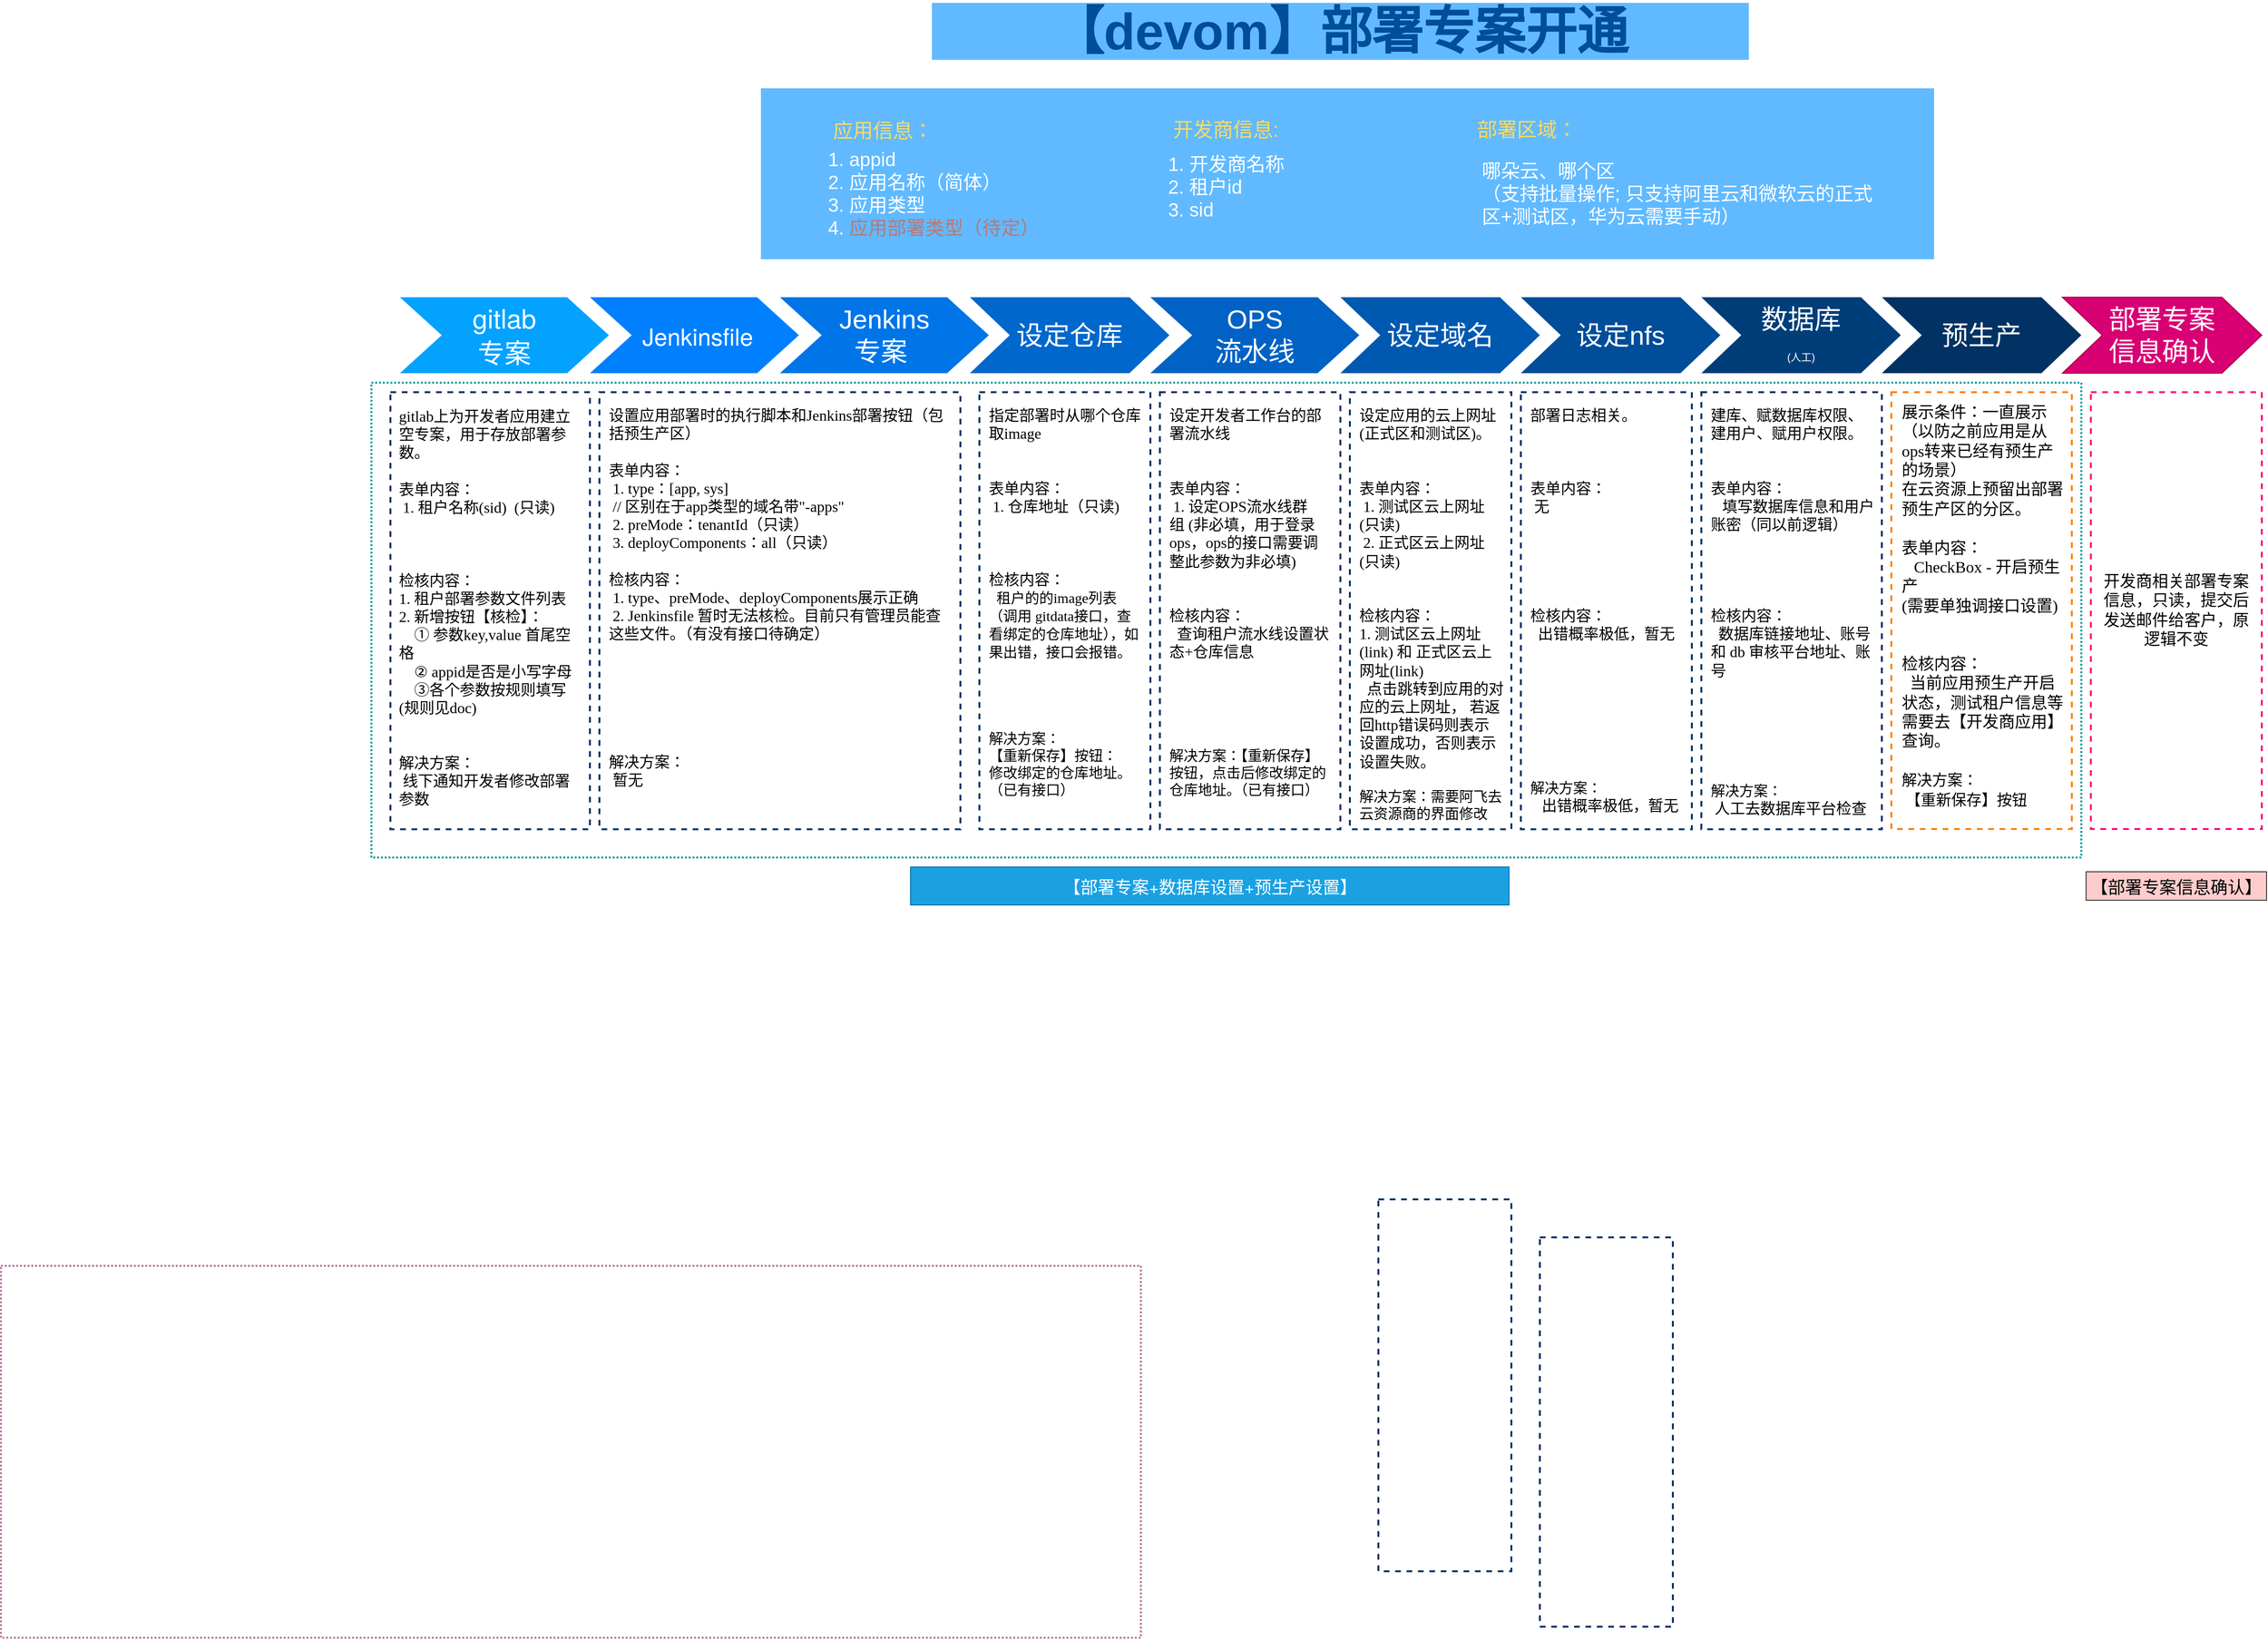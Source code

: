 <mxfile version="15.9.4" type="github">
  <diagram name="Page-1" id="d9b1e647-80fa-b4a2-5024-87a742678bcc">
    <mxGraphModel dx="3305" dy="896" grid="1" gridSize="10" guides="1" tooltips="1" connect="1" arrows="1" fold="1" page="1" pageScale="1" pageWidth="1100" pageHeight="850" background="none" math="0" shadow="0">
      <root>
        <mxCell id="0" />
        <mxCell id="1" parent="0" />
        <mxCell id="QD2z16ngsbT5WN4hHSJs-33" value="" style="rounded=0;whiteSpace=wrap;html=1;shadow=0;dashed=1;dashPattern=1 1;labelBackgroundColor=none;sketch=0;fontSize=15;fontColor=#BA7876;strokeColor=#009999;strokeWidth=2;fillColor=none;" parent="1" vertex="1">
          <mxGeometry x="180" y="430" width="1800" height="500" as="geometry" />
        </mxCell>
        <mxCell id="57fe6abec08f04cb-1" value="&lt;font face=&quot;helvetica neue, helvetica, tahoma, arial, pingfang sc, source han sans cn, source han sans, source han serif, hiragino sans gb, wenquanyi micro hei, microsoft yahei, sans-serif&quot; style=&quot;font-size: 25px&quot;&gt;&amp;nbsp;Jenkinsfile&lt;/font&gt;" style="shape=step;whiteSpace=wrap;html=1;fontSize=25;fillColor=#0080FF;fontColor=#FFFFFF;strokeColor=none;" parent="1" vertex="1">
          <mxGeometry x="410" y="340" width="220" height="80" as="geometry" />
        </mxCell>
        <mxCell id="57fe6abec08f04cb-2" value="Jenkins &lt;br&gt;专案&amp;nbsp;" style="shape=step;whiteSpace=wrap;html=1;fontSize=28;fillColor=#0075E8;fontColor=#FFFFFF;strokeColor=none;" parent="1" vertex="1">
          <mxGeometry x="610" y="340" width="220" height="80" as="geometry" />
        </mxCell>
        <mxCell id="57fe6abec08f04cb-3" value="设定仓库" style="shape=step;whiteSpace=wrap;html=1;fontSize=28;fillColor=#0067CC;fontColor=#FFFFFF;strokeColor=none;" parent="1" vertex="1">
          <mxGeometry x="810" y="340" width="210" height="80" as="geometry" />
        </mxCell>
        <mxCell id="57fe6abec08f04cb-4" value="OPS&lt;br&gt;流水线" style="shape=step;whiteSpace=wrap;html=1;fontSize=28;fillColor=#0062C4;fontColor=#FFFFFF;strokeColor=none;" parent="1" vertex="1">
          <mxGeometry x="1000" y="340" width="220" height="80" as="geometry" />
        </mxCell>
        <mxCell id="57fe6abec08f04cb-5" value="设定域名" style="shape=step;whiteSpace=wrap;html=1;fontSize=28;fillColor=#0059B0;fontColor=#FFFFFF;strokeColor=none;" parent="1" vertex="1">
          <mxGeometry x="1200" y="340" width="210" height="80" as="geometry" />
        </mxCell>
        <mxCell id="57fe6abec08f04cb-6" value="设定nfs" style="shape=step;whiteSpace=wrap;html=1;fontSize=28;fillColor=#004D99;fontColor=#FFFFFF;strokeColor=none;" parent="1" vertex="1">
          <mxGeometry x="1390" y="340" width="210" height="80" as="geometry" />
        </mxCell>
        <mxCell id="57fe6abec08f04cb-7" value="【devom】部署专案开通" style="text;html=1;strokeColor=none;fillColor=#61BAFF;align=center;verticalAlign=middle;whiteSpace=wrap;fontSize=54;fontStyle=1;fontColor=#004D99;" parent="1" vertex="1">
          <mxGeometry x="770" y="30" width="860" height="60" as="geometry" />
        </mxCell>
        <mxCell id="QD2z16ngsbT5WN4hHSJs-1" value="&lt;font face=&quot;helvetica neue, helvetica, tahoma, arial, pingfang sc, source han sans cn, source han sans, source han serif, hiragino sans gb, wenquanyi micro hei, microsoft yahei, sans-serif&quot; style=&quot;font-size: 28px&quot;&gt;gitlab&lt;br&gt;专案&lt;/font&gt;" style="shape=step;whiteSpace=wrap;html=1;fontSize=28;fillColor=#03A2FF;fontColor=#FFFFFF;strokeColor=none;" parent="1" vertex="1">
          <mxGeometry x="210" y="340" width="220" height="80" as="geometry" />
        </mxCell>
        <mxCell id="QD2z16ngsbT5WN4hHSJs-6" value="&lt;font&gt;&lt;span style=&quot;font-family: &amp;#34;helvetica neue&amp;#34; , &amp;#34;helvetica&amp;#34; , &amp;#34;tahoma&amp;#34; , &amp;#34;arial&amp;#34; , &amp;#34;pingfang sc&amp;#34; , &amp;#34;source han sans cn&amp;#34; , &amp;#34;source han sans&amp;#34; , &amp;#34;source han serif&amp;#34; , &amp;#34;hiragino sans gb&amp;#34; , &amp;#34;wenquanyi micro hei&amp;#34; , &amp;#34;microsoft yahei&amp;#34; , sans-serif ; font-size: 18px&quot;&gt;【&lt;/span&gt;&lt;span style=&quot;font-family: &amp;#34;helvetica neue&amp;#34; , &amp;#34;helvetica&amp;#34; , &amp;#34;tahoma&amp;#34; , &amp;#34;arial&amp;#34; , &amp;#34;pingfang sc&amp;#34; , &amp;#34;source han sans cn&amp;#34; , &amp;#34;source han sans&amp;#34; , &amp;#34;source han serif&amp;#34; , &amp;#34;hiragino sans gb&amp;#34; , &amp;#34;wenquanyi micro hei&amp;#34; , &amp;#34;microsoft yahei&amp;#34; , sans-serif ; font-size: 18px&quot;&gt;部署专案+数据库设置+预生产设置&lt;/span&gt;&lt;span style=&quot;font-family: &amp;#34;helvetica neue&amp;#34; , &amp;#34;helvetica&amp;#34; , &amp;#34;tahoma&amp;#34; , &amp;#34;arial&amp;#34; , &amp;#34;pingfang sc&amp;#34; , &amp;#34;source han sans cn&amp;#34; , &amp;#34;source han sans&amp;#34; , &amp;#34;source han serif&amp;#34; , &amp;#34;hiragino sans gb&amp;#34; , &amp;#34;wenquanyi micro hei&amp;#34; , &amp;#34;microsoft yahei&amp;#34; , sans-serif ; font-size: 18px&quot;&gt;】&lt;/span&gt;&lt;/font&gt;" style="text;html=1;strokeColor=#006EAF;fillColor=#1ba1e2;align=center;verticalAlign=middle;whiteSpace=wrap;rounded=0;fontColor=#ffffff;" parent="1" vertex="1">
          <mxGeometry x="747.5" y="940" width="630" height="40" as="geometry" />
        </mxCell>
        <mxCell id="QD2z16ngsbT5WN4hHSJs-15" value="预生产" style="shape=step;whiteSpace=wrap;html=1;fontSize=28;fillColor=#003263;fontColor=#FFFFFF;strokeColor=none;" parent="1" vertex="1">
          <mxGeometry x="1770" y="340" width="210" height="80" as="geometry" />
        </mxCell>
        <mxCell id="QD2z16ngsbT5WN4hHSJs-16" value="&lt;font style=&quot;font-size: 17px&quot;&gt;展示条件：一直展示（以防之前应用是从ops转来已经有预生产的场景）&lt;br&gt;在云资源上预留出部署预生产区的分区。&lt;br&gt;&lt;br&gt;表单内容：&lt;br&gt;&amp;nbsp; &amp;nbsp;CheckBox - 开启预生产&lt;br&gt;(需要单独调接口设置)&lt;br&gt;&lt;br&gt;&lt;br&gt;检核内容：&lt;br&gt;&amp;nbsp; 当前应用预生产开启状态，测试租户信息等需要去【开发商应用】查询。&lt;/font&gt;&lt;div style=&quot;font-size: 17px&quot;&gt;&lt;font style=&quot;font-size: 17px&quot;&gt;&lt;br&gt;&lt;/font&gt;&lt;/div&gt;&lt;div style=&quot;font-size: 17px&quot;&gt;&lt;span style=&quot;font-size: 16px&quot;&gt;解决方案：&amp;nbsp;&amp;nbsp;&lt;/span&gt;&lt;br&gt;&lt;/div&gt;&lt;font style=&quot;font-size: 16px&quot;&gt;&amp;nbsp;【重新保存】按钮&lt;/font&gt;&lt;div style=&quot;font-size: 17px&quot;&gt;&lt;br&gt;&lt;/div&gt;" style="text;spacingTop=10;fillColor=#ffffff;whiteSpace=wrap;html=1;align=left;fontSize=16;fontFamily=Times New Roman;fillColor=none;strokeColor=#FF8000;dashed=1;strokeWidth=2;spacing=11;labelPosition=center;verticalLabelPosition=middle;verticalAlign=middle;" parent="1" vertex="1">
          <mxGeometry x="1780" y="440" width="190" height="459.99" as="geometry" />
        </mxCell>
        <mxCell id="QD2z16ngsbT5WN4hHSJs-17" value="数据库&lt;br&gt;&lt;font style=&quot;font-size: 11px&quot;&gt;(人工)&lt;/font&gt;" style="shape=step;whiteSpace=wrap;html=1;fontSize=28;fillColor=#003E7A;fontColor=#FFFFFF;strokeColor=none;" parent="1" vertex="1">
          <mxGeometry x="1580" y="340" width="210" height="80" as="geometry" />
        </mxCell>
        <mxCell id="QD2z16ngsbT5WN4hHSJs-19" value="部署专案&lt;br&gt;信息确认" style="shape=step;whiteSpace=wrap;html=1;fontSize=28;fillColor=#d80073;strokeColor=#A50040;fontColor=#ffffff;" parent="1" vertex="1">
          <mxGeometry x="1960" y="340" width="210" height="80" as="geometry" />
        </mxCell>
        <mxCell id="QD2z16ngsbT5WN4hHSJs-20" value="开发商相关部署专案信息，只读，提交后发送邮件给客户，原逻辑不变" style="text;spacingTop=0;fillColor=#cdeb8b;whiteSpace=wrap;html=1;align=center;fontSize=17;fontFamily=Times New Roman;fillColor=none;strokeColor=#FF0080;dashed=1;strokeWidth=2;spacing=10;labelPosition=center;verticalLabelPosition=middle;verticalAlign=middle;" parent="1" vertex="1">
          <mxGeometry x="1990" y="440" width="180" height="459.99" as="geometry" />
        </mxCell>
        <mxCell id="QD2z16ngsbT5WN4hHSJs-21" value="&lt;font&gt;&lt;span style=&quot;font-family: &amp;#34;helvetica neue&amp;#34; , &amp;#34;helvetica&amp;#34; , &amp;#34;tahoma&amp;#34; , &amp;#34;arial&amp;#34; , &amp;#34;pingfang sc&amp;#34; , &amp;#34;source han sans cn&amp;#34; , &amp;#34;source han sans&amp;#34; , &amp;#34;source han serif&amp;#34; , &amp;#34;hiragino sans gb&amp;#34; , &amp;#34;wenquanyi micro hei&amp;#34; , &amp;#34;microsoft yahei&amp;#34; , sans-serif ; font-size: 18px&quot;&gt;【&lt;/span&gt;&lt;span style=&quot;font-family: &amp;#34;helvetica neue&amp;#34; , &amp;#34;helvetica&amp;#34; , &amp;#34;tahoma&amp;#34; , &amp;#34;arial&amp;#34; , &amp;#34;pingfang sc&amp;#34; , &amp;#34;source han sans cn&amp;#34; , &amp;#34;source han sans&amp;#34; , &amp;#34;source han serif&amp;#34; , &amp;#34;hiragino sans gb&amp;#34; , &amp;#34;wenquanyi micro hei&amp;#34; , &amp;#34;microsoft yahei&amp;#34; , sans-serif ; font-size: 18px&quot;&gt;部署专案信息确认&lt;/span&gt;&lt;span style=&quot;font-family: &amp;#34;helvetica neue&amp;#34; , &amp;#34;helvetica&amp;#34; , &amp;#34;tahoma&amp;#34; , &amp;#34;arial&amp;#34; , &amp;#34;pingfang sc&amp;#34; , &amp;#34;source han sans cn&amp;#34; , &amp;#34;source han sans&amp;#34; , &amp;#34;source han serif&amp;#34; , &amp;#34;hiragino sans gb&amp;#34; , &amp;#34;wenquanyi micro hei&amp;#34; , &amp;#34;microsoft yahei&amp;#34; , sans-serif ; font-size: 18px&quot;&gt;】&lt;/span&gt;&lt;/font&gt;" style="text;html=1;strokeColor=#36393d;fillColor=#ffcccc;align=center;verticalAlign=middle;whiteSpace=wrap;rounded=0;" parent="1" vertex="1">
          <mxGeometry x="1985" y="945" width="190" height="30" as="geometry" />
        </mxCell>
        <mxCell id="QD2z16ngsbT5WN4hHSJs-34" value="" style="whiteSpace=wrap;html=1;dashed=1;labelBackgroundColor=none;fontSize=16;fontColor=rgb(0, 0, 0);strokeColor=#003263;strokeWidth=2;fillColor=none;align=left;verticalAlign=top;spacing=10;spacingTop=0;" parent="1" vertex="1">
          <mxGeometry x="1410" y="1330" width="140" height="410" as="geometry" />
        </mxCell>
        <mxCell id="57fe6abec08f04cb-8" value="设置应用部署时的执行脚本和Jenkins部署按钮（包括预生产区）&lt;br style=&quot;font-size: 16px;&quot;&gt;&lt;br style=&quot;font-size: 16px;&quot;&gt;表单内容：&lt;br style=&quot;font-size: 16px;&quot;&gt;&amp;nbsp;1.&amp;nbsp;type：[app,&amp;nbsp;sys]&lt;br style=&quot;font-size: 16px;&quot;&gt;&amp;nbsp;// 区别在于app类型的域名带&quot;-apps&quot;&amp;nbsp;&lt;br style=&quot;font-size: 16px;&quot;&gt;&amp;nbsp;2.&amp;nbsp;preMode：tenantId（只读）&lt;br style=&quot;font-size: 16px;&quot;&gt;&amp;nbsp;3.&amp;nbsp;deployComponents：all（只读）&lt;br style=&quot;font-size: 16px;&quot;&gt;&lt;br style=&quot;font-size: 16px;&quot;&gt;检核内容：&lt;br style=&quot;font-size: 16px;&quot;&gt;&amp;nbsp;1. type、preMode、deployComponents展示正确&lt;br style=&quot;font-size: 16px;&quot;&gt;&amp;nbsp;2. Jenkinsfile 暂时无法核检。目前只有管理员能查这些文件。（有没有接口待确定）&lt;br style=&quot;font-size: 16px;&quot;&gt;&lt;br style=&quot;font-size: 16px;&quot;&gt;&lt;br style=&quot;font-size: 16px;&quot;&gt;&lt;div style=&quot;font-size: 16px;&quot;&gt;&lt;br style=&quot;font-size: 16px;&quot;&gt;&lt;/div&gt;&lt;div style=&quot;font-size: 16px;&quot;&gt;&lt;br style=&quot;font-size: 16px;&quot;&gt;&lt;/div&gt;&lt;div style=&quot;font-size: 16px;&quot;&gt;&lt;br style=&quot;font-size: 16px;&quot;&gt;&lt;/div&gt;&lt;div style=&quot;font-size: 16px;&quot;&gt;&lt;br style=&quot;font-size: 16px;&quot;&gt;&lt;/div&gt;&lt;div style=&quot;font-size: 16px;&quot;&gt;&lt;span style=&quot;font-size: 16px;&quot;&gt;解决方案：&lt;/span&gt;&lt;br style=&quot;font-size: 16px;&quot;&gt;&lt;/div&gt;&lt;div style=&quot;font-size: 16px;&quot;&gt;&amp;nbsp;暂无&lt;/div&gt;" style="text;spacingTop=0;whiteSpace=wrap;html=1;align=left;fontSize=16;fontFamily=Times New Roman;fillColor=none;strokeWidth=2;strokeColor=#003263;perimeterSpacing=0;dashed=1;spacing=10;" parent="1" vertex="1">
          <mxGeometry x="420" y="440.01" width="380" height="460.21" as="geometry" />
        </mxCell>
        <mxCell id="57fe6abec08f04cb-10" value="指定部署时从哪个仓库取image&lt;br style=&quot;font-size: 15px&quot;&gt;&lt;br style=&quot;font-size: 15px&quot;&gt;&lt;br style=&quot;font-size: 15px&quot;&gt;表单内容：&lt;br style=&quot;font-size: 15px&quot;&gt;&amp;nbsp;1. 仓库地址（只读)&lt;br style=&quot;font-size: 15px&quot;&gt;&lt;br style=&quot;font-size: 15px&quot;&gt;&lt;br style=&quot;font-size: 15px&quot;&gt;&lt;br style=&quot;font-size: 15px&quot;&gt;检核内容：&lt;br style=&quot;font-size: 15px&quot;&gt;&amp;nbsp; &lt;span style=&quot;font-size: 15px&quot;&gt;租户的的image列表（调用 gitdata接口，查看绑定的仓库地址），如果出错，接口会报错。&lt;br&gt;&lt;/span&gt;&lt;div style=&quot;font-size: 15px&quot;&gt;&lt;br style=&quot;font-size: 15px&quot;&gt;&lt;/div&gt;&lt;div style=&quot;font-size: 15px&quot;&gt;&lt;br style=&quot;font-size: 15px&quot;&gt;&lt;/div&gt;&lt;div style=&quot;font-size: 15px&quot;&gt;&lt;br&gt;&lt;/div&gt;&lt;div style=&quot;font-size: 15px&quot;&gt;&lt;br&gt;&lt;/div&gt;&lt;div style=&quot;font-size: 15px&quot;&gt;解决方案：&lt;/div&gt;&lt;div style=&quot;font-size: 15px&quot;&gt;【重新保存】按钮：&lt;/div&gt;&lt;div style=&quot;font-size: 15px&quot;&gt;修改绑定的仓库地址。（已有接口）&lt;/div&gt;&lt;br style=&quot;font-size: 15px&quot;&gt;&lt;br style=&quot;font-size: 15px&quot;&gt;&lt;div style=&quot;font-size: 15px&quot;&gt;&lt;br style=&quot;font-size: 15px&quot;&gt;&lt;/div&gt;&lt;div style=&quot;font-size: 15px&quot;&gt;&lt;br style=&quot;font-size: 15px&quot;&gt;&lt;/div&gt;&lt;div style=&quot;font-size: 15px&quot;&gt;&lt;br style=&quot;font-size: 15px&quot;&gt;&lt;/div&gt;&lt;div style=&quot;font-size: 15px&quot;&gt;&lt;br style=&quot;font-size: 15px&quot;&gt;&lt;/div&gt;&lt;div style=&quot;font-size: 15px&quot;&gt;&lt;br style=&quot;font-size: 15px&quot;&gt;&lt;/div&gt;&lt;div style=&quot;font-size: 15px&quot;&gt;&lt;br style=&quot;font-size: 15px&quot;&gt;&lt;/div&gt;&lt;div style=&quot;font-size: 15px&quot;&gt;&lt;br style=&quot;font-size: 15px&quot;&gt;&lt;/div&gt;" style="text;spacingTop=0;fillColor=#ffffff;whiteSpace=wrap;html=1;align=left;fontSize=16;fontFamily=Times New Roman;fillColor=none;strokeColor=#003263;dashed=1;strokeWidth=2;spacing=10;" parent="1" vertex="1">
          <mxGeometry x="820" y="440" width="180" height="460.21" as="geometry" />
        </mxCell>
        <mxCell id="57fe6abec08f04cb-11" value="设定开发者工作台的部署流水线&lt;br style=&quot;font-size: 15px&quot;&gt;&lt;br style=&quot;font-size: 15px&quot;&gt;&lt;br style=&quot;font-size: 15px&quot;&gt;表单内容：&lt;br style=&quot;font-size: 15px&quot;&gt;&amp;nbsp;1. 设定OPS流水线群组&amp;nbsp;(非必填，用于登录ops，ops的接口需要调整此参数为非必填)&lt;br style=&quot;font-size: 15px&quot;&gt;&lt;br style=&quot;font-size: 15px&quot;&gt;&lt;br style=&quot;font-size: 15px&quot;&gt;检核内容：&lt;br style=&quot;font-size: 15px&quot;&gt;&amp;nbsp; 查询租户流水线设置状态+仓库信息&lt;div style=&quot;font-size: 15px&quot;&gt;&lt;br&gt;&lt;/div&gt;&lt;div style=&quot;font-size: 15px&quot;&gt;&lt;br style=&quot;font-size: 15px&quot;&gt;&lt;/div&gt;&lt;div style=&quot;font-size: 15px&quot;&gt;&lt;br&gt;&lt;/div&gt;&lt;div style=&quot;font-size: 15px&quot;&gt;&lt;br&gt;&lt;/div&gt;&lt;div style=&quot;font-size: 15px&quot;&gt;&lt;br&gt;&lt;/div&gt;&lt;div style=&quot;font-size: 15px&quot;&gt;&lt;span&gt;解决方案：【重新保存】按钮，点击后修改绑定的仓库地址。（已有接口）&lt;/span&gt;&lt;br&gt;&lt;/div&gt;&lt;div style=&quot;font-size: 15px&quot;&gt;&lt;br style=&quot;font-size: 15px&quot;&gt;&lt;/div&gt;" style="text;spacingTop=0;fillColor=#ffffff;whiteSpace=wrap;html=1;align=left;fontSize=16;fontFamily=Times New Roman;fillColor=none;strokeColor=#003263;dashed=1;strokeWidth=2;spacing=10;" parent="1" vertex="1">
          <mxGeometry x="1010" y="440" width="190" height="460.21" as="geometry" />
        </mxCell>
        <mxCell id="QD2z16ngsbT5WN4hHSJs-29" value="" style="rounded=0;whiteSpace=wrap;html=1;shadow=0;dashed=1;dashPattern=1 1;labelBackgroundColor=none;sketch=0;fontSize=15;fontColor=#BA7876;strokeColor=#B5739D;fillColor=none;strokeWidth=2;" parent="1" vertex="1">
          <mxGeometry x="-210" y="1360.002" width="1200" height="391.667" as="geometry" />
        </mxCell>
        <mxCell id="57fe6abec08f04cb-12" value="设定应用的云上网址(正式区和测试区)。&lt;br style=&quot;font-size: 15px&quot;&gt;&lt;br style=&quot;font-size: 15px&quot;&gt;&lt;br style=&quot;font-size: 15px&quot;&gt;表单内容：&lt;br style=&quot;font-size: 15px&quot;&gt;&amp;nbsp;1. 测试区云上网址(只读)&lt;br style=&quot;font-size: 15px&quot;&gt;&amp;nbsp;2. 正式区云上网址(只读)&lt;br style=&quot;font-size: 15px&quot;&gt;&lt;br style=&quot;font-size: 15px&quot;&gt;&lt;br style=&quot;font-size: 15px&quot;&gt;检核内容：&lt;br&gt;1. 测试区云上网址(link) 和&amp;nbsp;正式区云上网址(link)&lt;br style=&quot;font-size: 15px&quot;&gt;&amp;nbsp; 点击跳转到应用的对应的云上网址， 若返回http错误码则表示设置成功，否则表示设置失败。&lt;div style=&quot;font-size: 15px&quot;&gt;&lt;br style=&quot;font-size: 15px&quot;&gt;&lt;/div&gt;&lt;div style=&quot;font-size: 15px&quot;&gt;&lt;span&gt;解决方案：需要阿飞去云资源商的界面修改&lt;/span&gt;&lt;br&gt;&lt;/div&gt;&lt;div style=&quot;font-size: 15px&quot;&gt;&lt;br style=&quot;font-size: 15px&quot;&gt;&lt;/div&gt;" style="text;spacingTop=0;fillColor=#ffffff;whiteSpace=wrap;html=1;align=left;fontSize=16;fontFamily=Times New Roman;fillColor=none;strokeColor=#003263;dashed=1;strokeWidth=2;spacing=10;" parent="1" vertex="1">
          <mxGeometry x="1210" y="440" width="170" height="460.21" as="geometry" />
        </mxCell>
        <mxCell id="57fe6abec08f04cb-13" value="部署日志相关。&lt;br style=&quot;font-size: 15px&quot;&gt;&lt;br style=&quot;font-size: 15px&quot;&gt;&lt;br style=&quot;font-size: 15px&quot;&gt;&lt;br style=&quot;font-size: 15px&quot;&gt;表单内容：&lt;br style=&quot;font-size: 15px&quot;&gt;&amp;nbsp;无&lt;br style=&quot;font-size: 15px&quot;&gt;&lt;br style=&quot;font-size: 15px&quot;&gt;&lt;br style=&quot;font-size: 15px&quot;&gt;&lt;br style=&quot;font-size: 15px&quot;&gt;&lt;br style=&quot;font-size: 15px&quot;&gt;&lt;br style=&quot;font-size: 15px&quot;&gt;检核内容：&lt;br style=&quot;font-size: 15px&quot;&gt;&amp;nbsp; 出错概率极低，暂无&lt;div style=&quot;font-size: 15px&quot;&gt;&lt;br style=&quot;font-size: 15px&quot;&gt;&lt;/div&gt;&lt;div style=&quot;font-size: 15px&quot;&gt;&lt;br style=&quot;font-size: 15px&quot;&gt;&lt;/div&gt;&lt;div style=&quot;font-size: 15px&quot;&gt;&lt;br style=&quot;font-size: 15px&quot;&gt;&lt;/div&gt;&lt;div style=&quot;font-size: 15px&quot;&gt;&lt;br style=&quot;font-size: 15px&quot;&gt;&lt;/div&gt;&lt;div style=&quot;font-size: 15px&quot;&gt;&lt;br style=&quot;font-size: 15px&quot;&gt;&lt;/div&gt;&lt;div style=&quot;font-size: 15px&quot;&gt;&lt;br style=&quot;font-size: 15px&quot;&gt;&lt;/div&gt;&lt;div style=&quot;font-size: 15px&quot;&gt;&lt;br style=&quot;font-size: 15px&quot;&gt;&lt;/div&gt;&lt;div style=&quot;font-size: 15px&quot;&gt;&lt;br style=&quot;font-size: 15px&quot;&gt;&lt;/div&gt;&lt;div style=&quot;font-size: 15px&quot;&gt;&lt;span&gt;解决方案：&lt;/span&gt;&lt;span&gt;&amp;nbsp;&amp;nbsp;&lt;/span&gt;&lt;br&gt;&lt;/div&gt;&amp;nbsp;&amp;nbsp; 出错概率极低，暂无" style="text;spacingTop=0;fillColor=#ffffff;whiteSpace=wrap;html=1;align=left;fontSize=16;fontFamily=Times New Roman;fillColor=none;strokeColor=#003263;dashed=1;strokeWidth=2;spacing=10;" parent="1" vertex="1">
          <mxGeometry x="1390" y="440" width="180" height="460.21" as="geometry" />
        </mxCell>
        <mxCell id="QD2z16ngsbT5WN4hHSJs-2" value="gitlab上为开发者应用建立空专案，用于存放部署参数。&lt;br style=&quot;font-size: 16px&quot;&gt;&lt;br style=&quot;font-size: 16px&quot;&gt;表单内容：&lt;br style=&quot;font-size: 16px&quot;&gt;&amp;nbsp;1. 租户名称(sid)&amp;nbsp; (只读)&lt;br style=&quot;font-size: 16px&quot;&gt;&amp;nbsp;&lt;br&gt;&lt;br&gt;&lt;br style=&quot;font-size: 16px&quot;&gt;检核内容：&lt;br style=&quot;font-size: 16px&quot;&gt;1. 租户部署参数文件列表&lt;br style=&quot;font-size: 16px&quot;&gt;2.&amp;nbsp;&lt;span style=&quot;font-size: 16px&quot;&gt;新增按钮【核检】：&lt;/span&gt;&lt;div style=&quot;font-size: 16px&quot;&gt;&lt;span style=&quot;font-size: 16px&quot;&gt;&amp;nbsp; &amp;nbsp; ① 参数key,value 首尾空格&lt;/span&gt;&lt;br style=&quot;font-size: 16px&quot;&gt;&lt;/div&gt;&lt;div style=&quot;font-size: 16px&quot;&gt;&lt;span style=&quot;font-size: 16px&quot;&gt;&amp;nbsp; &amp;nbsp; ② appid是否是小写字母&lt;/span&gt;&lt;/div&gt;&lt;div style=&quot;font-size: 16px&quot;&gt;&lt;span style=&quot;font-size: 16px&quot;&gt;&amp;nbsp; &amp;nbsp; ③各个参数按规则填写(规则见doc)&lt;/span&gt;&lt;br style=&quot;font-size: 16px&quot;&gt;&lt;/div&gt;&lt;div style=&quot;font-size: 16px&quot;&gt;&lt;span style=&quot;font-size: 16px&quot;&gt;&lt;br style=&quot;font-size: 16px&quot;&gt;&lt;/span&gt;&lt;/div&gt;&lt;div style=&quot;font-size: 16px&quot;&gt;&lt;span style=&quot;font-size: 16px&quot;&gt;&lt;br style=&quot;font-size: 16px&quot;&gt;&lt;/span&gt;&lt;/div&gt;&lt;div style=&quot;font-size: 16px&quot;&gt;&lt;span style=&quot;font-size: 16px&quot;&gt;解决方案：&lt;/span&gt;&lt;/div&gt;&lt;div style=&quot;font-size: 16px&quot;&gt;&lt;span style=&quot;font-size: 16px&quot;&gt;&amp;nbsp;线下通知开发者修改部署参数&lt;/span&gt;&lt;/div&gt;" style="text;spacingTop=2;fillColor=#ffffff;whiteSpace=wrap;html=1;align=left;fontSize=16;fontFamily=Times New Roman;fillColor=none;strokeColor=#003263;dashed=1;strokeWidth=2;spacing=9;" parent="1" vertex="1">
          <mxGeometry x="200" y="440" width="210" height="460.21" as="geometry" />
        </mxCell>
        <mxCell id="QD2z16ngsbT5WN4hHSJs-18" value="建库、赋数据库权限、建用户、赋用户权限。&lt;br style=&quot;font-size: 15px&quot;&gt;&lt;br style=&quot;font-size: 15px&quot;&gt;&lt;br&gt;表单内容：&lt;br style=&quot;font-size: 15px&quot;&gt;&amp;nbsp; &amp;nbsp;填写数据库信息和用户账密（同以前逻辑）&lt;br style=&quot;font-size: 15px&quot;&gt;&lt;br style=&quot;font-size: 15px&quot;&gt;&lt;br style=&quot;font-size: 15px&quot;&gt;&lt;br style=&quot;font-size: 15px&quot;&gt;&lt;br style=&quot;font-size: 15px&quot;&gt;检核内容：&lt;br style=&quot;font-size: 15px&quot;&gt;&amp;nbsp; 数据库链接地址、账号和 db 审核平台地址、账号&lt;div style=&quot;font-size: 15px&quot;&gt;&lt;br&gt;&lt;/div&gt;&lt;div style=&quot;font-size: 15px&quot;&gt;&lt;br style=&quot;font-size: 15px&quot;&gt;&lt;/div&gt;&lt;div style=&quot;font-size: 15px&quot;&gt;&lt;br&gt;&lt;/div&gt;&lt;div style=&quot;font-size: 15px&quot;&gt;&lt;br style=&quot;font-size: 15px&quot;&gt;&lt;/div&gt;&lt;div style=&quot;font-size: 15px&quot;&gt;&lt;br style=&quot;font-size: 15px&quot;&gt;&lt;/div&gt;&lt;div style=&quot;font-size: 15px&quot;&gt;&lt;span style=&quot;font-size: 15px&quot;&gt;&lt;br style=&quot;font-size: 15px&quot;&gt;&lt;/span&gt;&lt;/div&gt;&lt;div style=&quot;font-size: 15px&quot;&gt;&lt;span style=&quot;font-size: 15px&quot;&gt;解决方案：&lt;/span&gt;&lt;span style=&quot;font-size: 15px&quot;&gt;&amp;nbsp;&amp;nbsp;&lt;/span&gt;&lt;br style=&quot;font-size: 15px&quot;&gt;&lt;/div&gt;&amp;nbsp;人工去数据库平台检查" style="text;spacingTop=0;fillColor=#ffffff;whiteSpace=wrap;html=1;align=left;fontSize=16;fontFamily=Times New Roman;fillColor=none;strokeColor=#003263;dashed=1;strokeWidth=2;spacing=10;" parent="1" vertex="1">
          <mxGeometry x="1580" y="440.01" width="190" height="460.21" as="geometry" />
        </mxCell>
        <mxCell id="QD2z16ngsbT5WN4hHSJs-31" value="" style="whiteSpace=wrap;html=1;dashed=1;labelBackgroundColor=none;fontSize=16;strokeWidth=2;fillColor=none;strokeColor=#003263;align=left;verticalAlign=top;spacing=10;spacingTop=0;" parent="1" vertex="1">
          <mxGeometry x="1240" y="1290.002" width="140" height="391.667" as="geometry" />
        </mxCell>
        <mxCell id="QD2z16ngsbT5WN4hHSJs-54" value="" style="group" parent="1" vertex="1" connectable="0">
          <mxGeometry x="590" y="120.0" width="1235" height="180" as="geometry" />
        </mxCell>
        <mxCell id="QD2z16ngsbT5WN4hHSJs-3" value="" style="text;html=1;strokeColor=none;fillColor=#61BAFF;align=center;verticalAlign=middle;whiteSpace=wrap;fontSize=54;fontStyle=1;fontColor=#004D99;container=0;" parent="QD2z16ngsbT5WN4hHSJs-54" vertex="1">
          <mxGeometry width="1235" height="180" as="geometry" />
        </mxCell>
        <mxCell id="QD2z16ngsbT5WN4hHSJs-11" value="&lt;div&gt;部署区域：&lt;/div&gt;" style="text;html=1;strokeColor=none;fillColor=none;align=left;verticalAlign=middle;whiteSpace=wrap;rounded=1;fontColor=#FFD966;fontSize=21;arcSize=50;sketch=0;" parent="QD2z16ngsbT5WN4hHSJs-54" vertex="1">
          <mxGeometry x="752.143" y="36.42" width="111.429" height="13.58" as="geometry" />
        </mxCell>
        <mxCell id="QD2z16ngsbT5WN4hHSJs-9" value="&lt;ol style=&quot;font-size: 20px&quot;&gt;&lt;li&gt;开发商名称&lt;/li&gt;&lt;li&gt;租户id&lt;/li&gt;&lt;li&gt;sid&lt;/li&gt;&lt;/ol&gt;" style="text;html=1;strokeColor=none;fillColor=none;align=left;verticalAlign=middle;whiteSpace=wrap;rounded=1;fontColor=#FFFFFF;fontSize=16;" parent="QD2z16ngsbT5WN4hHSJs-54" vertex="1">
          <mxGeometry x="408.571" y="96.42" width="167.143" height="13.58" as="geometry" />
        </mxCell>
        <mxCell id="QD2z16ngsbT5WN4hHSJs-5" value="开发商信息:" style="text;html=1;strokeColor=none;fillColor=none;align=left;verticalAlign=middle;whiteSpace=wrap;rounded=1;fontColor=#FFD966;fontSize=21;arcSize=50;sketch=0;" parent="QD2z16ngsbT5WN4hHSJs-54" vertex="1">
          <mxGeometry x="431.786" y="36.42" width="157.857" height="13.58" as="geometry" />
        </mxCell>
        <mxCell id="QD2z16ngsbT5WN4hHSJs-13" value="" style="group;fontColor=#FFD966;fontSize=21;" parent="QD2z16ngsbT5WN4hHSJs-54" vertex="1" connectable="0">
          <mxGeometry x="74.286" y="36.42" width="148.571" height="31.42" as="geometry" />
        </mxCell>
        <mxCell id="QD2z16ngsbT5WN4hHSJs-4" value="&lt;div&gt;&lt;font style=&quot;font-size: 21px&quot;&gt;应用信息：&lt;/font&gt;&lt;/div&gt;" style="text;html=1;strokeColor=none;fillColor=none;align=left;verticalAlign=middle;whiteSpace=wrap;rounded=1;fontColor=#FFD966;fontSize=16;" parent="QD2z16ngsbT5WN4hHSJs-13" vertex="1">
          <mxGeometry width="110.565" height="15.285" as="geometry" />
        </mxCell>
        <mxCell id="QD2z16ngsbT5WN4hHSJs-7" value="&lt;font style=&quot;font-size: 20px&quot;&gt;哪朵云、哪个区&lt;br&gt;&lt;/font&gt;&lt;div style=&quot;font-size: 20px&quot;&gt;&lt;font style=&quot;font-size: 20px&quot;&gt;（支持批量操作; 只支持阿里云和微软云的正式区+测试区，华为云需要手动）&lt;/font&gt;&lt;/div&gt;" style="text;html=1;strokeColor=none;fillColor=none;align=left;verticalAlign=middle;whiteSpace=wrap;rounded=1;fontColor=#FFFFFF;fontSize=16;" parent="QD2z16ngsbT5WN4hHSJs-54" vertex="1">
          <mxGeometry x="756.786" y="103.21" width="417.857" height="13.58" as="geometry" />
        </mxCell>
        <mxCell id="QD2z16ngsbT5WN4hHSJs-10" value="&lt;ol style=&quot;font-size: 20px&quot;&gt;&lt;li&gt;appid&lt;/li&gt;&lt;li&gt;应用名称（简体）&lt;/li&gt;&lt;li&gt;应用类型&lt;/li&gt;&lt;li&gt;&lt;font color=&quot;#ba7876&quot; style=&quot;font-size: 20px&quot;&gt;应用部署类型（待定）&lt;/font&gt;&lt;/li&gt;&lt;/ol&gt;" style="text;html=1;strokeColor=none;fillColor=none;align=left;verticalAlign=middle;whiteSpace=wrap;rounded=0;fontColor=#FFFFFF;fontSize=16;" parent="QD2z16ngsbT5WN4hHSJs-54" vertex="1">
          <mxGeometry x="51.071" y="103.21" width="260" height="13.58" as="geometry" />
        </mxCell>
      </root>
    </mxGraphModel>
  </diagram>
</mxfile>
